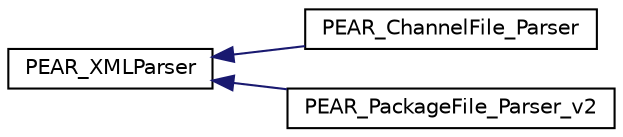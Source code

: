 digraph "Graphical Class Hierarchy"
{
 // LATEX_PDF_SIZE
  edge [fontname="Helvetica",fontsize="10",labelfontname="Helvetica",labelfontsize="10"];
  node [fontname="Helvetica",fontsize="10",shape=record];
  rankdir="LR";
  Node0 [label="PEAR_XMLParser",height=0.2,width=0.4,color="black", fillcolor="white", style="filled",URL="$classPEAR__XMLParser.html",tooltip=" "];
  Node0 -> Node1 [dir="back",color="midnightblue",fontsize="10",style="solid",fontname="Helvetica"];
  Node1 [label="PEAR_ChannelFile_Parser",height=0.2,width=0.4,color="black", fillcolor="white", style="filled",URL="$classPEAR__ChannelFile__Parser.html",tooltip=" "];
  Node0 -> Node2 [dir="back",color="midnightblue",fontsize="10",style="solid",fontname="Helvetica"];
  Node2 [label="PEAR_PackageFile_Parser_v2",height=0.2,width=0.4,color="black", fillcolor="white", style="filled",URL="$classPEAR__PackageFile__Parser__v2.html",tooltip=" "];
}
